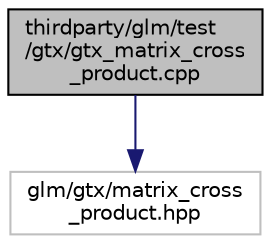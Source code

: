 digraph "thirdparty/glm/test/gtx/gtx_matrix_cross_product.cpp"
{
  edge [fontname="Helvetica",fontsize="10",labelfontname="Helvetica",labelfontsize="10"];
  node [fontname="Helvetica",fontsize="10",shape=record];
  Node1 [label="thirdparty/glm/test\l/gtx/gtx_matrix_cross\l_product.cpp",height=0.2,width=0.4,color="black", fillcolor="grey75", style="filled", fontcolor="black"];
  Node1 -> Node2 [color="midnightblue",fontsize="10",style="solid",fontname="Helvetica"];
  Node2 [label="glm/gtx/matrix_cross\l_product.hpp",height=0.2,width=0.4,color="grey75", fillcolor="white", style="filled"];
}
